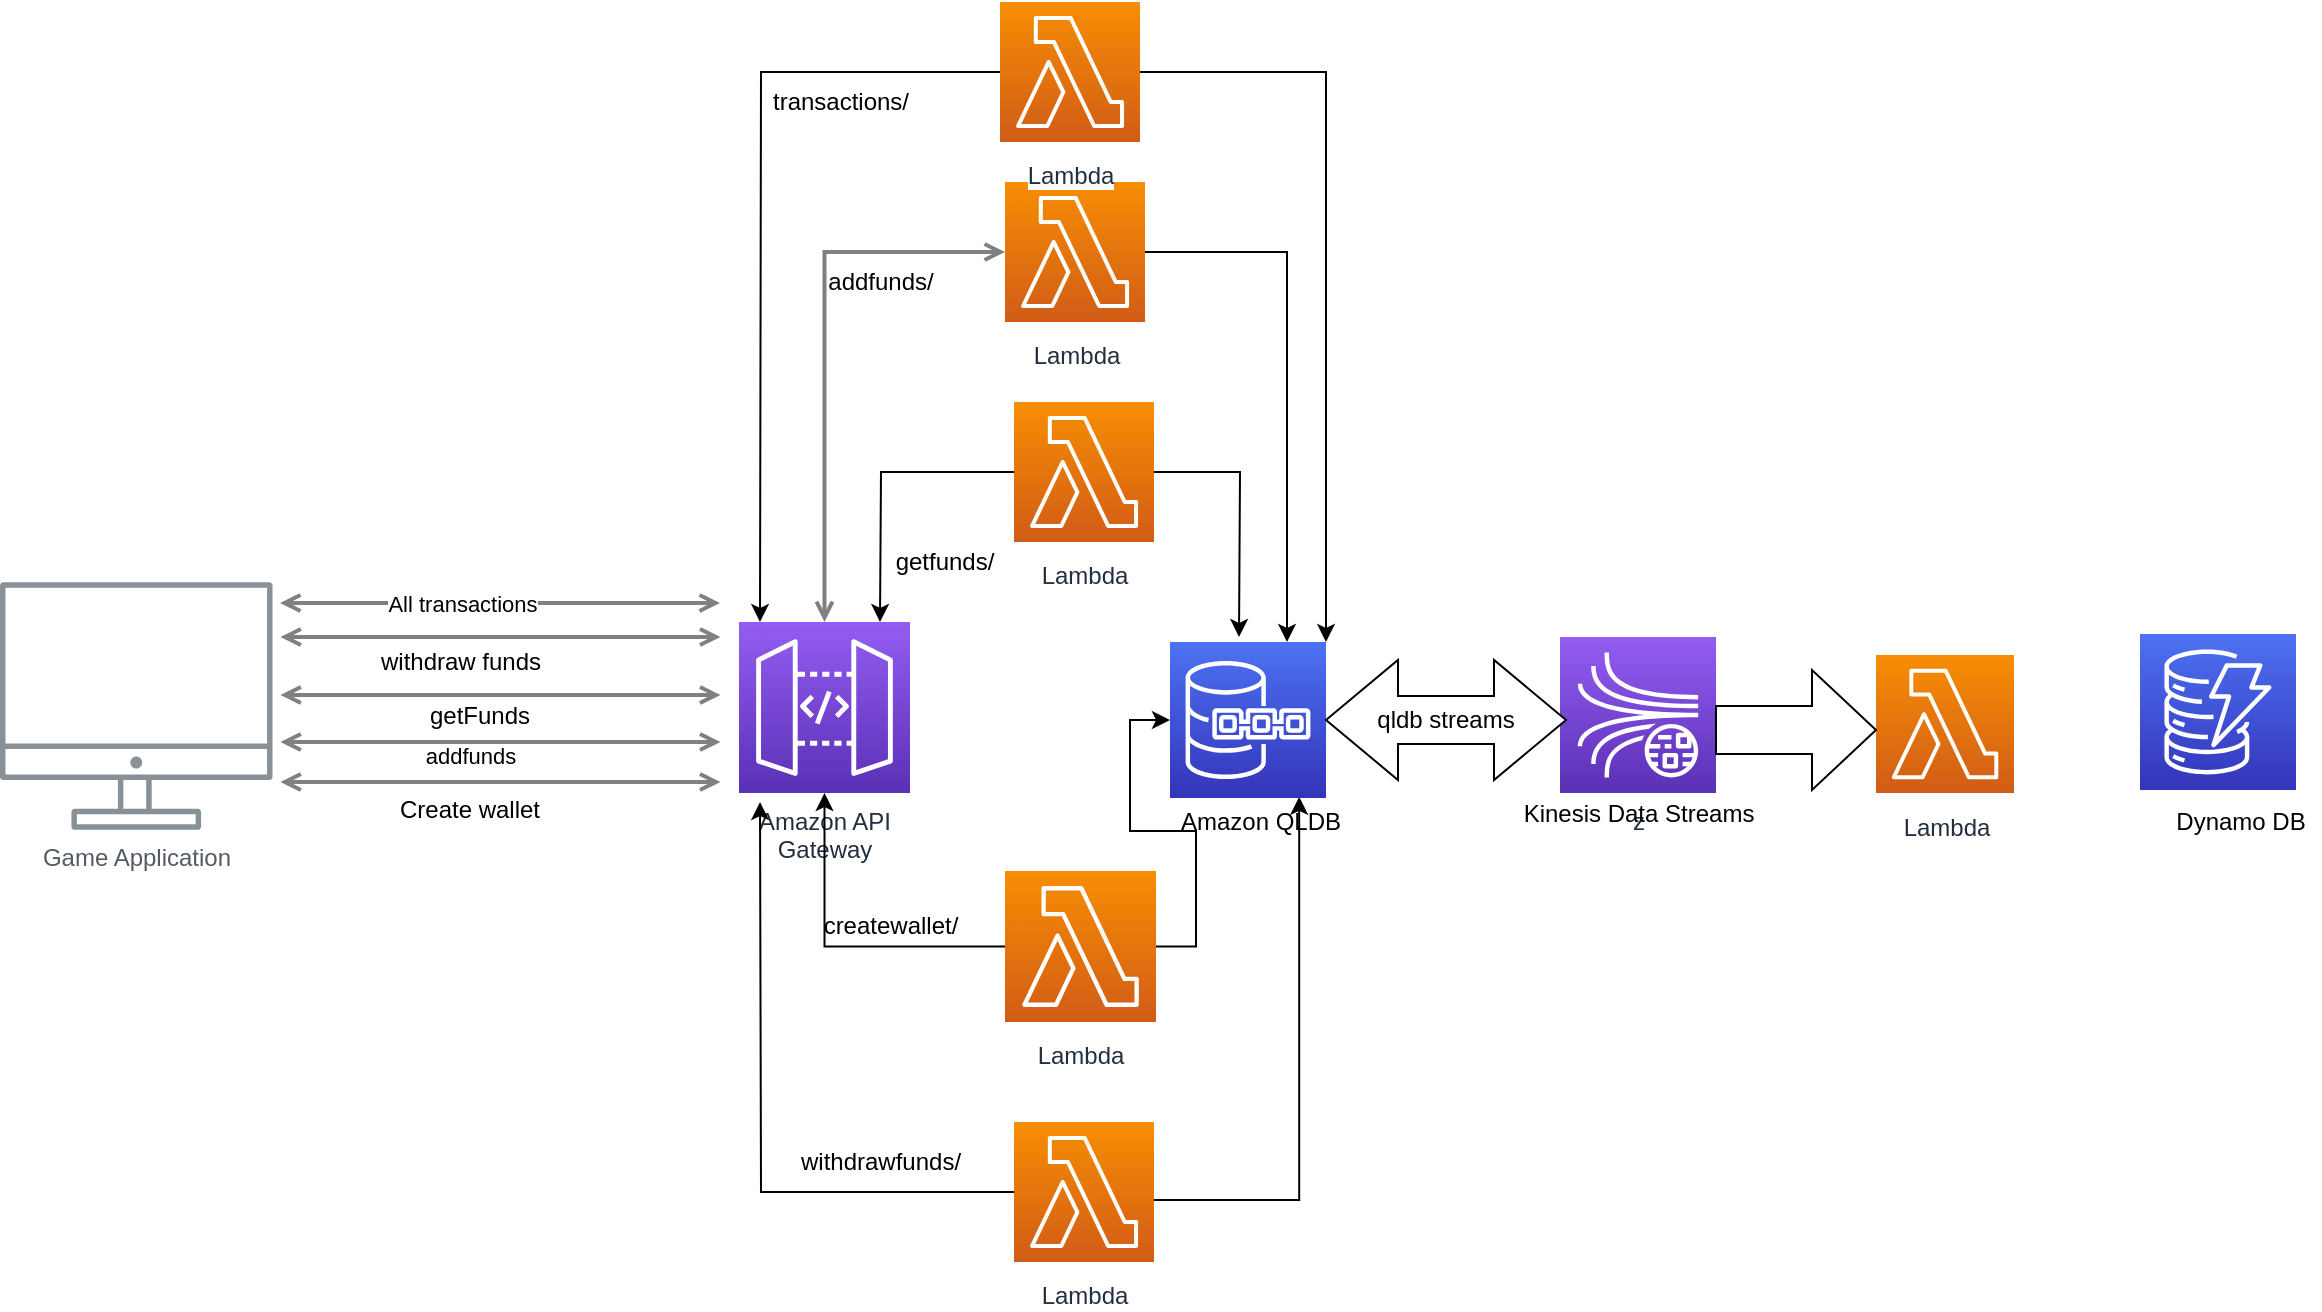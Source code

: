 <mxfile version="14.8.6" type="github">
  <diagram id="Ht1M8jgEwFfnCIfOTk4-" name="Page-1">
    <mxGraphModel dx="968" dy="620" grid="1" gridSize="10" guides="1" tooltips="1" connect="1" arrows="0" fold="1" page="1" pageScale="1" pageWidth="1169" pageHeight="827" math="0" shadow="0">
      <root>
        <mxCell id="0" />
        <mxCell id="1" parent="0" />
        <mxCell id="UEzPUAAOIrF-is8g5C7q-126" style="edgeStyle=orthogonalEdgeStyle;rounded=0;orthogonalLoop=1;jettySize=auto;html=1;startArrow=open;startFill=0;endArrow=open;endFill=0;strokeWidth=2;strokeColor=#808080;" parent="1" source="UEzPUAAOIrF-is8g5C7q-113" target="UEzPUAAOIrF-is8g5C7q-114" edge="1">
          <mxGeometry relative="1" as="geometry" />
        </mxCell>
        <mxCell id="UEzPUAAOIrF-is8g5C7q-109" value="Game Application" style="outlineConnect=0;gradientColor=none;fontColor=#545B64;strokeColor=none;fillColor=#879196;dashed=0;verticalLabelPosition=bottom;verticalAlign=top;align=center;html=1;fontSize=12;fontStyle=0;aspect=fixed;shape=mxgraph.aws4.illustration_desktop;pointerEvents=1;labelBackgroundColor=#ffffff;" parent="1" vertex="1">
          <mxGeometry y="310" width="136.26" height="124" as="geometry" />
        </mxCell>
        <mxCell id="Cj3VqgO8kL54i2j9dpfg-50" style="edgeStyle=orthogonalEdgeStyle;rounded=0;orthogonalLoop=1;jettySize=auto;html=1;entryX=0.75;entryY=0;entryDx=0;entryDy=0;entryPerimeter=0;" edge="1" parent="1" source="UEzPUAAOIrF-is8g5C7q-113" target="Cj3VqgO8kL54i2j9dpfg-48">
          <mxGeometry relative="1" as="geometry" />
        </mxCell>
        <mxCell id="UEzPUAAOIrF-is8g5C7q-113" value="Lambda" style="outlineConnect=0;fontColor=#232F3E;gradientColor=#F78E04;gradientDirection=north;fillColor=#D05C17;strokeColor=#ffffff;dashed=0;verticalLabelPosition=bottom;verticalAlign=top;align=center;html=1;fontSize=12;fontStyle=0;aspect=fixed;shape=mxgraph.aws4.resourceIcon;resIcon=mxgraph.aws4.lambda;labelBackgroundColor=#ffffff;spacingTop=3;" parent="1" vertex="1">
          <mxGeometry x="502.5" y="110" width="70" height="70" as="geometry" />
        </mxCell>
        <mxCell id="UEzPUAAOIrF-is8g5C7q-114" value="Amazon API&lt;br&gt;Gateway&lt;br&gt;" style="outlineConnect=0;fontColor=#232F3E;gradientColor=#945DF2;gradientDirection=north;fillColor=#5A30B5;strokeColor=#ffffff;dashed=0;verticalLabelPosition=bottom;verticalAlign=top;align=center;html=1;fontSize=12;fontStyle=0;aspect=fixed;shape=mxgraph.aws4.resourceIcon;resIcon=mxgraph.aws4.api_gateway;labelBackgroundColor=#ffffff;" parent="1" vertex="1">
          <mxGeometry x="369.5" y="330" width="85.5" height="85.5" as="geometry" />
        </mxCell>
        <mxCell id="Cj3VqgO8kL54i2j9dpfg-5" style="edgeStyle=orthogonalEdgeStyle;rounded=0;orthogonalLoop=1;jettySize=auto;html=1;startArrow=open;startFill=0;endArrow=open;endFill=0;strokeWidth=2;strokeColor=#808080;" edge="1" parent="1">
          <mxGeometry relative="1" as="geometry">
            <Array as="points">
              <mxPoint x="330.22" y="366.5" />
            </Array>
            <mxPoint x="140.22" y="366.5" as="sourcePoint" />
            <mxPoint x="360.22" y="366.5" as="targetPoint" />
          </mxGeometry>
        </mxCell>
        <mxCell id="Cj3VqgO8kL54i2j9dpfg-8" value="getFunds" style="text;html=1;strokeColor=none;fillColor=none;align=center;verticalAlign=middle;whiteSpace=wrap;rounded=0;" vertex="1" parent="1">
          <mxGeometry x="210" y="366.5" width="60" height="20" as="geometry" />
        </mxCell>
        <mxCell id="Cj3VqgO8kL54i2j9dpfg-17" style="edgeStyle=orthogonalEdgeStyle;rounded=0;orthogonalLoop=1;jettySize=auto;html=1;startArrow=open;startFill=0;endArrow=open;endFill=0;strokeWidth=2;strokeColor=#808080;" edge="1" parent="1">
          <mxGeometry relative="1" as="geometry">
            <Array as="points">
              <mxPoint x="330.22" y="410" />
            </Array>
            <mxPoint x="140.22" y="410" as="sourcePoint" />
            <mxPoint x="360.22" y="410" as="targetPoint" />
          </mxGeometry>
        </mxCell>
        <mxCell id="Cj3VqgO8kL54i2j9dpfg-18" style="edgeStyle=orthogonalEdgeStyle;rounded=0;orthogonalLoop=1;jettySize=auto;html=1;startArrow=open;startFill=0;endArrow=open;endFill=0;strokeWidth=2;strokeColor=#808080;" edge="1" parent="1">
          <mxGeometry relative="1" as="geometry">
            <Array as="points">
              <mxPoint x="330.22" y="390" />
            </Array>
            <mxPoint x="140.22" y="390" as="sourcePoint" />
            <mxPoint x="360.22" y="390" as="targetPoint" />
          </mxGeometry>
        </mxCell>
        <mxCell id="Cj3VqgO8kL54i2j9dpfg-26" value="addfunds" style="edgeLabel;html=1;align=center;verticalAlign=middle;resizable=0;points=[];" vertex="1" connectable="0" parent="Cj3VqgO8kL54i2j9dpfg-18">
          <mxGeometry x="-0.135" y="-7" relative="1" as="geometry">
            <mxPoint as="offset" />
          </mxGeometry>
        </mxCell>
        <mxCell id="Cj3VqgO8kL54i2j9dpfg-21" value="Create wallet" style="text;html=1;strokeColor=none;fillColor=none;align=center;verticalAlign=middle;whiteSpace=wrap;rounded=0;" vertex="1" parent="1">
          <mxGeometry x="190" y="414" width="90" height="20" as="geometry" />
        </mxCell>
        <mxCell id="Cj3VqgO8kL54i2j9dpfg-27" style="edgeStyle=orthogonalEdgeStyle;rounded=0;orthogonalLoop=1;jettySize=auto;html=1;startArrow=open;startFill=0;endArrow=open;endFill=0;strokeWidth=2;strokeColor=#808080;" edge="1" parent="1">
          <mxGeometry relative="1" as="geometry">
            <Array as="points">
              <mxPoint x="330.22" y="337.5" />
            </Array>
            <mxPoint x="140.22" y="337.5" as="sourcePoint" />
            <mxPoint x="360.22" y="337.5" as="targetPoint" />
          </mxGeometry>
        </mxCell>
        <mxCell id="Cj3VqgO8kL54i2j9dpfg-28" value="withdraw funds" style="text;html=1;align=center;verticalAlign=middle;resizable=0;points=[];autosize=1;strokeColor=none;" vertex="1" parent="1">
          <mxGeometry x="180" y="340" width="100" height="20" as="geometry" />
        </mxCell>
        <mxCell id="Cj3VqgO8kL54i2j9dpfg-32" style="edgeStyle=orthogonalEdgeStyle;rounded=0;orthogonalLoop=1;jettySize=auto;html=1;" edge="1" parent="1" source="Cj3VqgO8kL54i2j9dpfg-29" target="UEzPUAAOIrF-is8g5C7q-114">
          <mxGeometry relative="1" as="geometry" />
        </mxCell>
        <mxCell id="Cj3VqgO8kL54i2j9dpfg-53" style="edgeStyle=orthogonalEdgeStyle;rounded=0;orthogonalLoop=1;jettySize=auto;html=1;entryX=0;entryY=0.5;entryDx=0;entryDy=0;entryPerimeter=0;" edge="1" parent="1" source="Cj3VqgO8kL54i2j9dpfg-29" target="Cj3VqgO8kL54i2j9dpfg-48">
          <mxGeometry relative="1" as="geometry" />
        </mxCell>
        <mxCell id="Cj3VqgO8kL54i2j9dpfg-29" value="Lambda" style="outlineConnect=0;fontColor=#232F3E;gradientColor=#F78E04;gradientDirection=north;fillColor=#D05C17;strokeColor=#ffffff;dashed=0;verticalLabelPosition=bottom;verticalAlign=top;align=center;html=1;fontSize=12;fontStyle=0;aspect=fixed;shape=mxgraph.aws4.resourceIcon;resIcon=mxgraph.aws4.lambda;labelBackgroundColor=#ffffff;spacingTop=3;" vertex="1" parent="1">
          <mxGeometry x="502.5" y="454.5" width="75.5" height="75.5" as="geometry" />
        </mxCell>
        <mxCell id="Cj3VqgO8kL54i2j9dpfg-31" style="edgeStyle=orthogonalEdgeStyle;rounded=0;orthogonalLoop=1;jettySize=auto;html=1;" edge="1" parent="1" source="Cj3VqgO8kL54i2j9dpfg-30">
          <mxGeometry relative="1" as="geometry">
            <mxPoint x="440" y="330" as="targetPoint" />
          </mxGeometry>
        </mxCell>
        <mxCell id="Cj3VqgO8kL54i2j9dpfg-33" value="" style="edgeStyle=orthogonalEdgeStyle;rounded=0;orthogonalLoop=1;jettySize=auto;html=1;" edge="1" parent="1" source="Cj3VqgO8kL54i2j9dpfg-30">
          <mxGeometry relative="1" as="geometry">
            <mxPoint x="619.5" y="337.5" as="targetPoint" />
          </mxGeometry>
        </mxCell>
        <mxCell id="Cj3VqgO8kL54i2j9dpfg-30" value="Lambda" style="outlineConnect=0;fontColor=#232F3E;gradientColor=#F78E04;gradientDirection=north;fillColor=#D05C17;strokeColor=#ffffff;dashed=0;verticalLabelPosition=bottom;verticalAlign=top;align=center;html=1;fontSize=12;fontStyle=0;aspect=fixed;shape=mxgraph.aws4.resourceIcon;resIcon=mxgraph.aws4.lambda;labelBackgroundColor=#ffffff;spacingTop=3;" vertex="1" parent="1">
          <mxGeometry x="507" y="220" width="70" height="70" as="geometry" />
        </mxCell>
        <mxCell id="Cj3VqgO8kL54i2j9dpfg-35" style="edgeStyle=orthogonalEdgeStyle;rounded=0;orthogonalLoop=1;jettySize=auto;html=1;" edge="1" parent="1" source="Cj3VqgO8kL54i2j9dpfg-34">
          <mxGeometry relative="1" as="geometry">
            <mxPoint x="380" y="420" as="targetPoint" />
          </mxGeometry>
        </mxCell>
        <mxCell id="Cj3VqgO8kL54i2j9dpfg-54" style="edgeStyle=orthogonalEdgeStyle;rounded=0;orthogonalLoop=1;jettySize=auto;html=1;entryX=0.696;entryY=-0.13;entryDx=0;entryDy=0;entryPerimeter=0;" edge="1" parent="1" source="Cj3VqgO8kL54i2j9dpfg-34" target="Cj3VqgO8kL54i2j9dpfg-49">
          <mxGeometry relative="1" as="geometry">
            <Array as="points">
              <mxPoint x="650" y="619" />
            </Array>
          </mxGeometry>
        </mxCell>
        <mxCell id="Cj3VqgO8kL54i2j9dpfg-34" value="Lambda" style="outlineConnect=0;fontColor=#232F3E;gradientColor=#F78E04;gradientDirection=north;fillColor=#D05C17;strokeColor=#ffffff;dashed=0;verticalLabelPosition=bottom;verticalAlign=top;align=center;html=1;fontSize=12;fontStyle=0;aspect=fixed;shape=mxgraph.aws4.resourceIcon;resIcon=mxgraph.aws4.lambda;labelBackgroundColor=#ffffff;spacingTop=3;" vertex="1" parent="1">
          <mxGeometry x="507" y="580" width="70" height="70" as="geometry" />
        </mxCell>
        <mxCell id="Cj3VqgO8kL54i2j9dpfg-37" style="edgeStyle=orthogonalEdgeStyle;rounded=0;orthogonalLoop=1;jettySize=auto;html=1;" edge="1" parent="1" source="Cj3VqgO8kL54i2j9dpfg-36">
          <mxGeometry relative="1" as="geometry">
            <mxPoint x="380" y="330" as="targetPoint" />
          </mxGeometry>
        </mxCell>
        <mxCell id="Cj3VqgO8kL54i2j9dpfg-51" style="edgeStyle=orthogonalEdgeStyle;rounded=0;orthogonalLoop=1;jettySize=auto;html=1;entryX=1;entryY=0;entryDx=0;entryDy=0;entryPerimeter=0;" edge="1" parent="1" source="Cj3VqgO8kL54i2j9dpfg-36" target="Cj3VqgO8kL54i2j9dpfg-48">
          <mxGeometry relative="1" as="geometry" />
        </mxCell>
        <mxCell id="Cj3VqgO8kL54i2j9dpfg-36" value="Lambda" style="outlineConnect=0;fontColor=#232F3E;gradientColor=#F78E04;gradientDirection=north;fillColor=#D05C17;strokeColor=#ffffff;dashed=0;verticalLabelPosition=bottom;verticalAlign=top;align=center;html=1;fontSize=12;fontStyle=0;aspect=fixed;shape=mxgraph.aws4.resourceIcon;resIcon=mxgraph.aws4.lambda;labelBackgroundColor=#ffffff;spacingTop=3;" vertex="1" parent="1">
          <mxGeometry x="500" y="20" width="70" height="70" as="geometry" />
        </mxCell>
        <mxCell id="Cj3VqgO8kL54i2j9dpfg-38" value="getfunds/" style="text;html=1;align=center;verticalAlign=middle;resizable=0;points=[];autosize=1;strokeColor=none;" vertex="1" parent="1">
          <mxGeometry x="437" y="290" width="70" height="20" as="geometry" />
        </mxCell>
        <mxCell id="Cj3VqgO8kL54i2j9dpfg-39" value="addfunds/" style="text;html=1;align=center;verticalAlign=middle;resizable=0;points=[];autosize=1;strokeColor=none;" vertex="1" parent="1">
          <mxGeometry x="405" y="150" width="70" height="20" as="geometry" />
        </mxCell>
        <mxCell id="Cj3VqgO8kL54i2j9dpfg-40" value="transactions/" style="text;html=1;align=center;verticalAlign=middle;resizable=0;points=[];autosize=1;strokeColor=none;" vertex="1" parent="1">
          <mxGeometry x="380" y="60" width="80" height="20" as="geometry" />
        </mxCell>
        <mxCell id="Cj3VqgO8kL54i2j9dpfg-41" value="createwallet/" style="text;html=1;align=center;verticalAlign=middle;resizable=0;points=[];autosize=1;strokeColor=none;" vertex="1" parent="1">
          <mxGeometry x="405" y="471.5" width="80" height="20" as="geometry" />
        </mxCell>
        <mxCell id="Cj3VqgO8kL54i2j9dpfg-42" value="withdrawfunds/" style="text;html=1;align=center;verticalAlign=middle;resizable=0;points=[];autosize=1;strokeColor=none;" vertex="1" parent="1">
          <mxGeometry x="390" y="590" width="100" height="20" as="geometry" />
        </mxCell>
        <mxCell id="Cj3VqgO8kL54i2j9dpfg-43" style="edgeStyle=orthogonalEdgeStyle;rounded=0;orthogonalLoop=1;jettySize=auto;html=1;startArrow=open;startFill=0;endArrow=open;endFill=0;strokeWidth=2;strokeColor=#808080;" edge="1" parent="1">
          <mxGeometry relative="1" as="geometry">
            <Array as="points">
              <mxPoint x="330" y="320.5" />
            </Array>
            <mxPoint x="140.0" y="320.5" as="sourcePoint" />
            <mxPoint x="360" y="320.5" as="targetPoint" />
          </mxGeometry>
        </mxCell>
        <mxCell id="Cj3VqgO8kL54i2j9dpfg-47" value="All transactions" style="edgeLabel;html=1;align=center;verticalAlign=middle;resizable=0;points=[];" vertex="1" connectable="0" parent="Cj3VqgO8kL54i2j9dpfg-43">
          <mxGeometry x="-0.224" y="10" relative="1" as="geometry">
            <mxPoint x="5" y="10" as="offset" />
          </mxGeometry>
        </mxCell>
        <mxCell id="Cj3VqgO8kL54i2j9dpfg-48" value="" style="points=[[0,0,0],[0.25,0,0],[0.5,0,0],[0.75,0,0],[1,0,0],[0,1,0],[0.25,1,0],[0.5,1,0],[0.75,1,0],[1,1,0],[0,0.25,0],[0,0.5,0],[0,0.75,0],[1,0.25,0],[1,0.5,0],[1,0.75,0]];outlineConnect=0;fontColor=#232F3E;gradientColor=#4D72F3;gradientDirection=north;fillColor=#3334B9;strokeColor=#ffffff;dashed=0;verticalLabelPosition=bottom;verticalAlign=top;align=center;html=1;fontSize=12;fontStyle=0;aspect=fixed;shape=mxgraph.aws4.resourceIcon;resIcon=mxgraph.aws4.quantum_ledger_database;" vertex="1" parent="1">
          <mxGeometry x="585" y="340" width="78" height="78" as="geometry" />
        </mxCell>
        <mxCell id="Cj3VqgO8kL54i2j9dpfg-49" value="Amazon QLDB" style="text;html=1;align=center;verticalAlign=middle;resizable=0;points=[];autosize=1;strokeColor=none;" vertex="1" parent="1">
          <mxGeometry x="580" y="420" width="100" height="20" as="geometry" />
        </mxCell>
        <mxCell id="Cj3VqgO8kL54i2j9dpfg-55" value="z" style="points=[[0,0,0],[0.25,0,0],[0.5,0,0],[0.75,0,0],[1,0,0],[0,1,0],[0.25,1,0],[0.5,1,0],[0.75,1,0],[1,1,0],[0,0.25,0],[0,0.5,0],[0,0.75,0],[1,0.25,0],[1,0.5,0],[1,0.75,0]];outlineConnect=0;fontColor=#232F3E;gradientColor=#945DF2;gradientDirection=north;fillColor=#5A30B5;strokeColor=#ffffff;dashed=0;verticalLabelPosition=bottom;verticalAlign=top;align=center;html=1;fontSize=12;fontStyle=0;aspect=fixed;shape=mxgraph.aws4.resourceIcon;resIcon=mxgraph.aws4.kinesis_data_streams;" vertex="1" parent="1">
          <mxGeometry x="780" y="337.5" width="78" height="78" as="geometry" />
        </mxCell>
        <mxCell id="Cj3VqgO8kL54i2j9dpfg-61" value="qldb streams" style="shape=doubleArrow;whiteSpace=wrap;html=1;arrowWidth=0.4;arrowSize=0.3;" vertex="1" parent="1">
          <mxGeometry x="663" y="349" width="120" height="60" as="geometry" />
        </mxCell>
        <mxCell id="Cj3VqgO8kL54i2j9dpfg-63" value="Kinesis Data Streams" style="text;html=1;align=center;verticalAlign=middle;resizable=0;points=[];autosize=1;strokeColor=none;" vertex="1" parent="1">
          <mxGeometry x="754" y="415.5" width="130" height="20" as="geometry" />
        </mxCell>
        <mxCell id="Cj3VqgO8kL54i2j9dpfg-64" value="" style="points=[[0,0,0],[0.25,0,0],[0.5,0,0],[0.75,0,0],[1,0,0],[0,1,0],[0.25,1,0],[0.5,1,0],[0.75,1,0],[1,1,0],[0,0.25,0],[0,0.5,0],[0,0.75,0],[1,0.25,0],[1,0.5,0],[1,0.75,0]];outlineConnect=0;fontColor=#232F3E;gradientColor=#4D72F3;gradientDirection=north;fillColor=#3334B9;strokeColor=#ffffff;dashed=0;verticalLabelPosition=bottom;verticalAlign=top;align=center;html=1;fontSize=12;fontStyle=0;aspect=fixed;shape=mxgraph.aws4.resourceIcon;resIcon=mxgraph.aws4.dynamodb;" vertex="1" parent="1">
          <mxGeometry x="1070" y="336" width="78" height="78" as="geometry" />
        </mxCell>
        <mxCell id="Cj3VqgO8kL54i2j9dpfg-65" value="Lambda" style="outlineConnect=0;fontColor=#232F3E;gradientColor=#F78E04;gradientDirection=north;fillColor=#D05C17;strokeColor=#ffffff;dashed=0;verticalLabelPosition=bottom;verticalAlign=top;align=center;html=1;fontSize=12;fontStyle=0;aspect=fixed;shape=mxgraph.aws4.resourceIcon;resIcon=mxgraph.aws4.lambda;labelBackgroundColor=#ffffff;spacingTop=3;" vertex="1" parent="1">
          <mxGeometry x="938" y="346.5" width="69" height="69" as="geometry" />
        </mxCell>
        <mxCell id="Cj3VqgO8kL54i2j9dpfg-68" value="Dynamo DB" style="text;html=1;align=center;verticalAlign=middle;resizable=0;points=[];autosize=1;strokeColor=none;" vertex="1" parent="1">
          <mxGeometry x="1080" y="420" width="80" height="20" as="geometry" />
        </mxCell>
        <mxCell id="Cj3VqgO8kL54i2j9dpfg-69" value="" style="shape=singleArrow;whiteSpace=wrap;html=1;arrowWidth=0.4;arrowSize=0.4;" vertex="1" parent="1">
          <mxGeometry x="858" y="354" width="80" height="60" as="geometry" />
        </mxCell>
      </root>
    </mxGraphModel>
  </diagram>
</mxfile>
